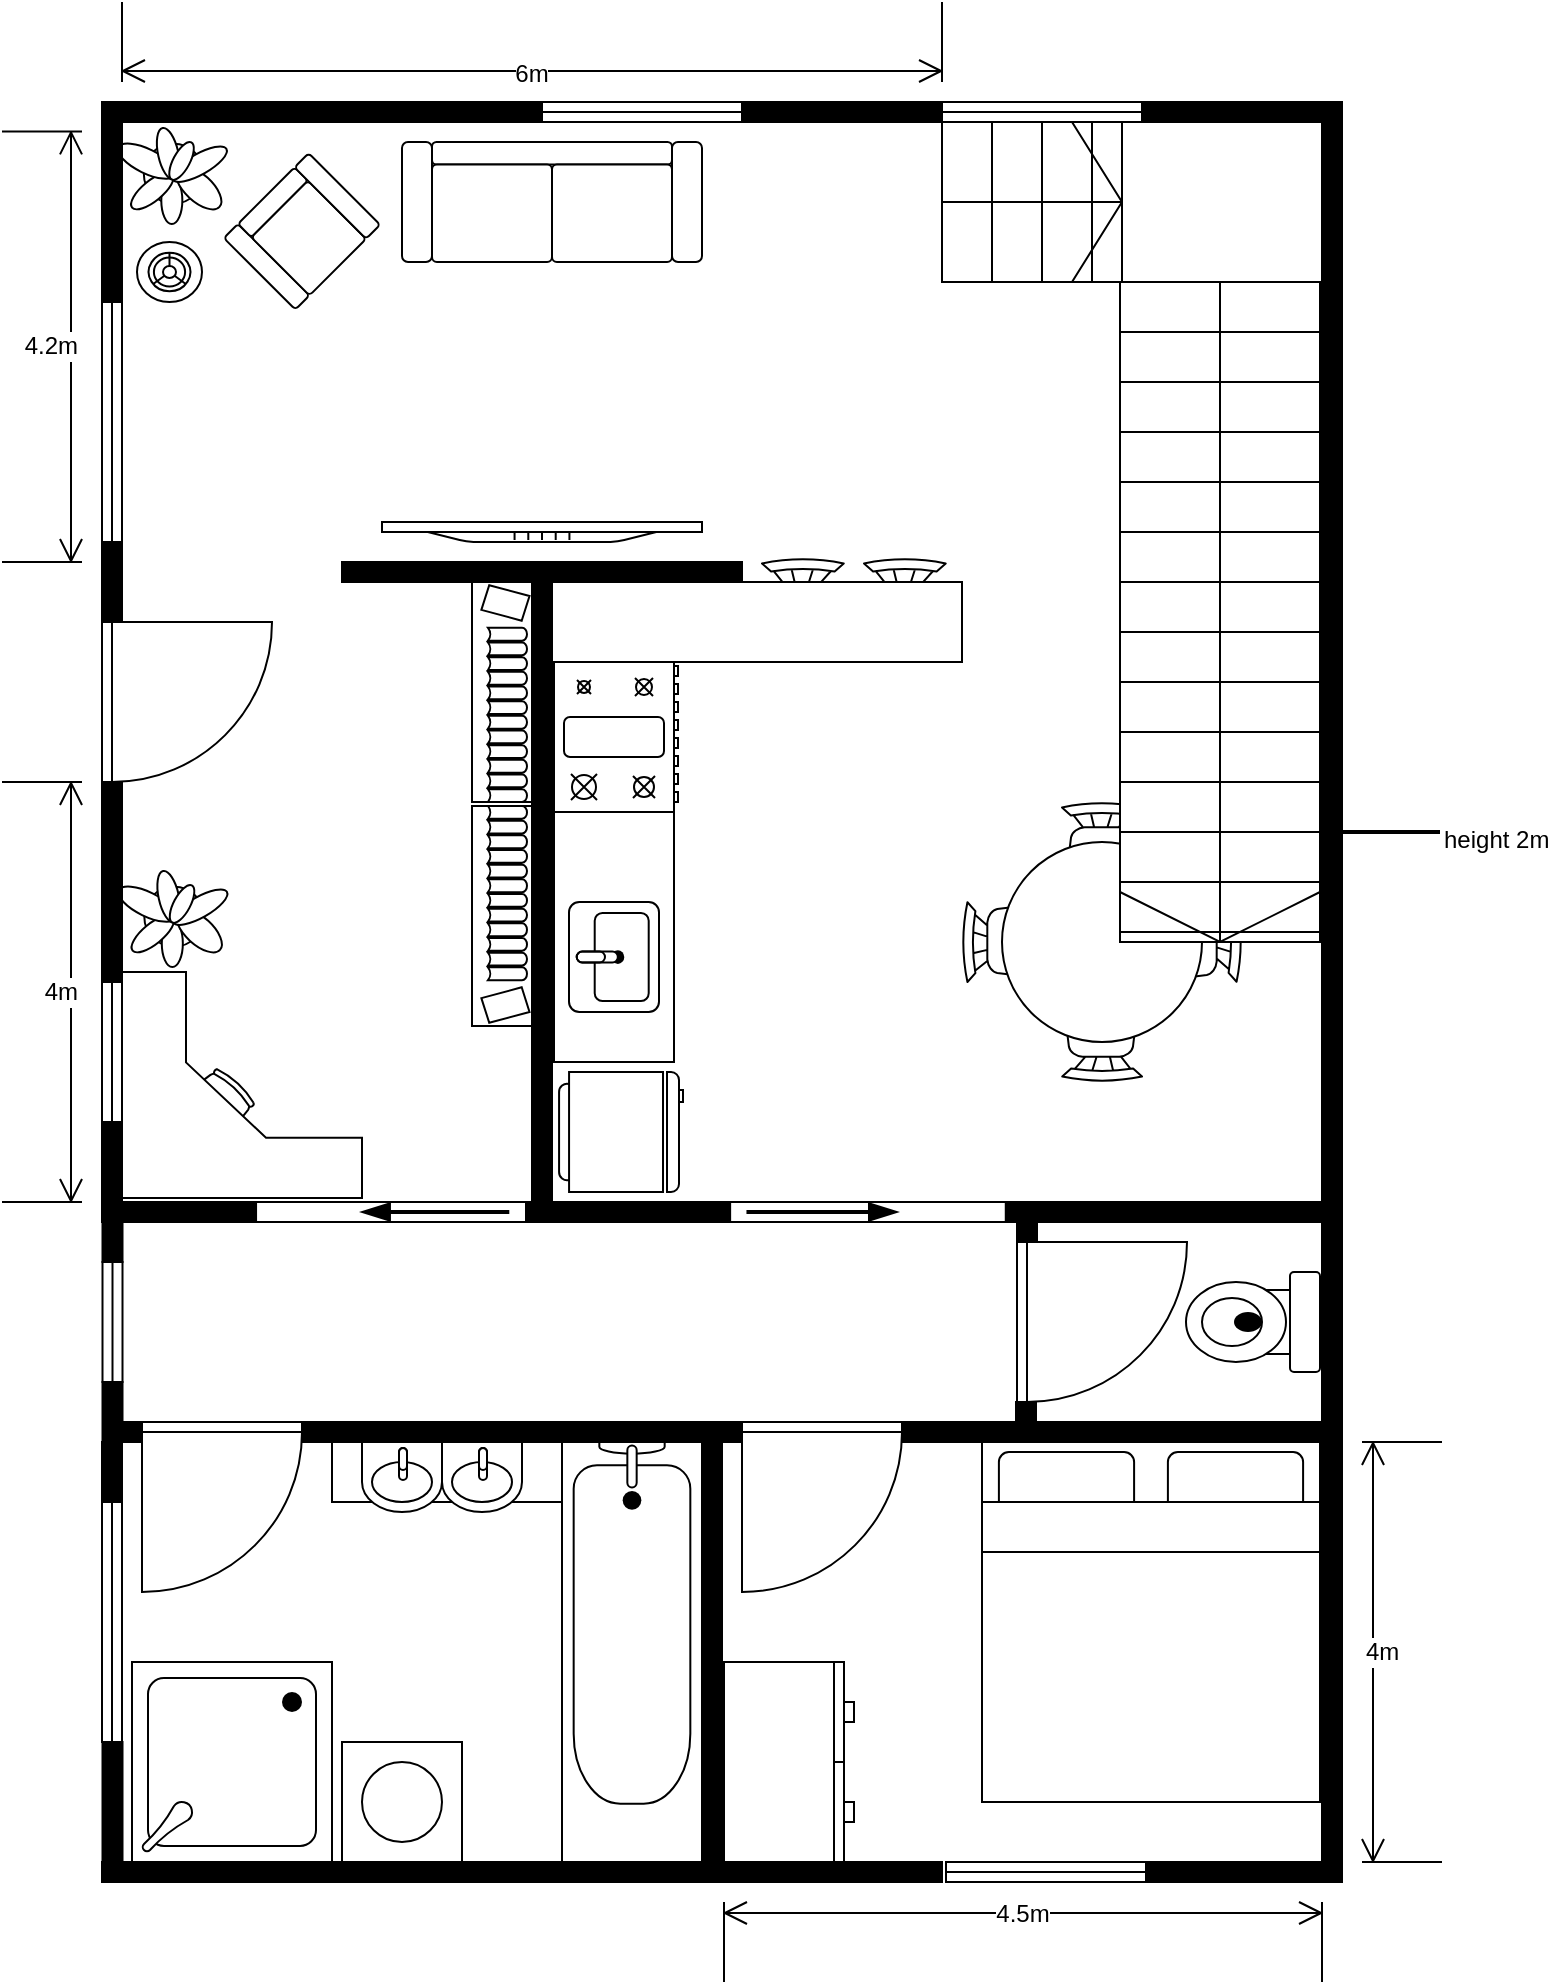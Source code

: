 <mxfile version="12.6.5" type="device" pages="2"><diagram id="qyhxYtYtRRXXpOeD1q0_" name="Ground floor"><mxGraphModel dx="1265" dy="912" grid="1" gridSize="10" guides="1" tooltips="1" connect="1" arrows="1" fold="1" page="1" pageScale="1" pageWidth="827" pageHeight="1169" math="0" shadow="0"><root><mxCell id="0"/><mxCell id="AyCxiQcVLSH7agfEguuE-4" value="Measurements" style="locked=1;" parent="0"/><mxCell id="AyCxiQcVLSH7agfEguuE-81" value="height 2m" style="line;strokeWidth=2;html=1;labelPosition=right;verticalLabelPosition=middle;align=left;verticalAlign=middle;" parent="AyCxiQcVLSH7agfEguuE-4" vertex="1"><mxGeometry x="679" y="420" width="50" height="10" as="geometry"/></mxCell><mxCell id="AyCxiQcVLSH7agfEguuE-82" value="4m" style="shape=dimension;direction=south;whiteSpace=wrap;html=1;align=left;points=[];verticalAlign=middle;labelBackgroundColor=#ffffff" parent="AyCxiQcVLSH7agfEguuE-4" vertex="1"><mxGeometry x="690" y="730" width="40" height="210" as="geometry"/></mxCell><mxCell id="AyCxiQcVLSH7agfEguuE-83" value="4.5m" style="shape=dimension;direction=west;whiteSpace=wrap;html=1;align=center;points=[];verticalAlign=top;spacingTop=-8;labelBackgroundColor=#ffffff" parent="AyCxiQcVLSH7agfEguuE-4" vertex="1"><mxGeometry x="371" y="960" width="299" height="40" as="geometry"/></mxCell><mxCell id="AyCxiQcVLSH7agfEguuE-86" value="6m" style="shape=dimension;whiteSpace=wrap;html=1;align=center;points=[];verticalAlign=bottom;spacingBottom=-5;labelBackgroundColor=#ffffff" parent="AyCxiQcVLSH7agfEguuE-4" vertex="1"><mxGeometry x="70" y="10" width="410" height="40" as="geometry"/></mxCell><mxCell id="AyCxiQcVLSH7agfEguuE-87" value="4m" style="shape=dimension;direction=north;whiteSpace=wrap;html=1;align=right;points=[];verticalAlign=middle;labelBackgroundColor=#ffffff" parent="AyCxiQcVLSH7agfEguuE-4" vertex="1"><mxGeometry x="10" y="400" width="40" height="210" as="geometry"/></mxCell><mxCell id="byIHblg3X62ZVO5PICl4-1" value="4.2m" style="shape=dimension;direction=north;whiteSpace=wrap;html=1;align=right;points=[];verticalAlign=middle;labelBackgroundColor=#ffffff" parent="AyCxiQcVLSH7agfEguuE-4" vertex="1"><mxGeometry x="10" y="74.69" width="40" height="215.31" as="geometry"/></mxCell><mxCell id="o0LjNzQRSniy0euYSm0m-1" value="Furniture" parent="0"/><mxCell id="-nZQS-TxnEeRG2IihbrI-33" value="" style="rounded=0;whiteSpace=wrap;html=1;" parent="o0LjNzQRSniy0euYSm0m-1" vertex="1"><mxGeometry x="175" y="730" width="115" height="30" as="geometry"/></mxCell><mxCell id="-nZQS-TxnEeRG2IihbrI-38" value="" style="verticalLabelPosition=bottom;html=1;verticalAlign=top;align=center;shape=mxgraph.floorplan.dresser;direction=north;" parent="o0LjNzQRSniy0euYSm0m-1" vertex="1"><mxGeometry x="371" y="840" width="65" height="100" as="geometry"/></mxCell><mxCell id="-nZQS-TxnEeRG2IihbrI-37" value="" style="verticalLabelPosition=bottom;html=1;verticalAlign=top;align=center;shape=mxgraph.floorplan.bed_double;" parent="o0LjNzQRSniy0euYSm0m-1" vertex="1"><mxGeometry x="500" y="730" width="169" height="180" as="geometry"/></mxCell><mxCell id="KjWhQibE322SEjcLBj2h-59" value="" style="verticalLabelPosition=bottom;html=1;verticalAlign=top;align=center;shape=mxgraph.floorplan.refrigerator;direction=north;" parent="o0LjNzQRSniy0euYSm0m-1" vertex="1"><mxGeometry x="288.5" y="545" width="62" height="60" as="geometry"/></mxCell><mxCell id="KjWhQibE322SEjcLBj2h-48" value="" style="verticalLabelPosition=bottom;html=1;verticalAlign=top;align=center;shape=mxgraph.floorplan.desk_corner;direction=north;" parent="o0LjNzQRSniy0euYSm0m-1" vertex="1"><mxGeometry x="70" y="495" width="120" height="113" as="geometry"/></mxCell><mxCell id="KjWhQibE322SEjcLBj2h-56" value="" style="verticalLabelPosition=bottom;html=1;verticalAlign=top;align=center;shape=mxgraph.floorplan.plant;" parent="o0LjNzQRSniy0euYSm0m-1" vertex="1"><mxGeometry x="70.25" y="441.5" width="47" height="51" as="geometry"/></mxCell><mxCell id="KjWhQibE322SEjcLBj2h-52" value="" style="verticalLabelPosition=bottom;html=1;verticalAlign=top;align=center;shape=mxgraph.floorplan.floor_lamp;" parent="o0LjNzQRSniy0euYSm0m-1" vertex="1"><mxGeometry x="77.5" y="130" width="32.5" height="30" as="geometry"/></mxCell><mxCell id="KjWhQibE322SEjcLBj2h-34" value="" style="verticalLabelPosition=bottom;html=1;verticalAlign=top;align=center;shape=mxgraph.floorplan.plant;" parent="o0LjNzQRSniy0euYSm0m-1" vertex="1"><mxGeometry x="70" y="70" width="47" height="51" as="geometry"/></mxCell><mxCell id="KjWhQibE322SEjcLBj2h-33" value="" style="verticalLabelPosition=bottom;html=1;verticalAlign=top;align=center;shape=mxgraph.floorplan.sofa;rotation=-45;" parent="o0LjNzQRSniy0euYSm0m-1" vertex="1"><mxGeometry x="130" y="99.39" width="60" height="50.61" as="geometry"/></mxCell><mxCell id="KjWhQibE322SEjcLBj2h-14" value="" style="verticalLabelPosition=bottom;html=1;verticalAlign=top;align=center;shape=mxgraph.floorplan.couch;" parent="o0LjNzQRSniy0euYSm0m-1" vertex="1"><mxGeometry x="210" y="80" width="150" height="60" as="geometry"/></mxCell><mxCell id="KjWhQibE322SEjcLBj2h-15" value="" style="verticalLabelPosition=bottom;html=1;verticalAlign=top;align=center;shape=mxgraph.floorplan.flat_tv;rotation=-180;" parent="o0LjNzQRSniy0euYSm0m-1" vertex="1"><mxGeometry x="200" y="270" width="160" height="10" as="geometry"/></mxCell><mxCell id="KjWhQibE322SEjcLBj2h-41" value="" style="verticalLabelPosition=bottom;html=1;verticalAlign=top;align=center;shape=mxgraph.floorplan.bookcase;rotation=-90;direction=east;" parent="o0LjNzQRSniy0euYSm0m-1" vertex="1"><mxGeometry x="205" y="340" width="110" height="30" as="geometry"/></mxCell><mxCell id="KjWhQibE322SEjcLBj2h-55" value="" style="verticalLabelPosition=bottom;html=1;verticalAlign=top;align=center;shape=mxgraph.floorplan.bookcase;rotation=-90;direction=east;flipV=0;flipH=1;" parent="o0LjNzQRSniy0euYSm0m-1" vertex="1"><mxGeometry x="205" y="452" width="110" height="30" as="geometry"/></mxCell><mxCell id="KjWhQibE322SEjcLBj2h-62" value="" style="verticalLabelPosition=bottom;html=1;verticalAlign=top;align=center;shape=mxgraph.floorplan.chair;" parent="o0LjNzQRSniy0euYSm0m-1" vertex="1"><mxGeometry x="390" y="288" width="41" height="52" as="geometry"/></mxCell><mxCell id="KjWhQibE322SEjcLBj2h-63" value="" style="verticalLabelPosition=bottom;html=1;verticalAlign=top;align=center;shape=mxgraph.floorplan.chair;" parent="o0LjNzQRSniy0euYSm0m-1" vertex="1"><mxGeometry x="441" y="288" width="41" height="52" as="geometry"/></mxCell><mxCell id="KjWhQibE322SEjcLBj2h-70" value="" style="group" parent="o0LjNzQRSniy0euYSm0m-1" vertex="1" connectable="0"><mxGeometry x="490" y="410" width="140" height="140" as="geometry"/></mxCell><mxCell id="KjWhQibE322SEjcLBj2h-65" value="" style="verticalLabelPosition=bottom;html=1;verticalAlign=top;align=center;shape=mxgraph.floorplan.chair;shadow=0;" parent="KjWhQibE322SEjcLBj2h-70" vertex="1"><mxGeometry x="50" width="40" height="52" as="geometry"/></mxCell><mxCell id="KjWhQibE322SEjcLBj2h-66" value="" style="verticalLabelPosition=bottom;html=1;verticalAlign=top;align=center;shape=mxgraph.floorplan.chair;shadow=0;direction=west;" parent="KjWhQibE322SEjcLBj2h-70" vertex="1"><mxGeometry x="50" y="88" width="40" height="52" as="geometry"/></mxCell><mxCell id="KjWhQibE322SEjcLBj2h-67" value="" style="verticalLabelPosition=bottom;html=1;verticalAlign=top;align=center;shape=mxgraph.floorplan.chair;shadow=0;direction=north;" parent="KjWhQibE322SEjcLBj2h-70" vertex="1"><mxGeometry y="50" width="52" height="40" as="geometry"/></mxCell><mxCell id="KjWhQibE322SEjcLBj2h-68" value="" style="verticalLabelPosition=bottom;html=1;verticalAlign=top;align=center;shape=mxgraph.floorplan.chair;shadow=0;direction=south" parent="KjWhQibE322SEjcLBj2h-70" vertex="1"><mxGeometry x="88" y="50" width="52" height="40" as="geometry"/></mxCell><mxCell id="KjWhQibE322SEjcLBj2h-69" value="" style="shape=ellipse;shadow=0;" parent="KjWhQibE322SEjcLBj2h-70" vertex="1"><mxGeometry x="20" y="20" width="100" height="100" as="geometry"/></mxCell><mxCell id="-nZQS-TxnEeRG2IihbrI-22" value="" style="group" parent="o0LjNzQRSniy0euYSm0m-1" vertex="1" connectable="0"><mxGeometry x="180" y="880" width="60" height="60" as="geometry"/></mxCell><mxCell id="-nZQS-TxnEeRG2IihbrI-20" value="" style="whiteSpace=wrap;html=1;aspect=fixed;" parent="-nZQS-TxnEeRG2IihbrI-22" vertex="1"><mxGeometry width="60" height="60" as="geometry"/></mxCell><mxCell id="-nZQS-TxnEeRG2IihbrI-21" value="" style="ellipse;whiteSpace=wrap;html=1;aspect=fixed;" parent="-nZQS-TxnEeRG2IihbrI-22" vertex="1"><mxGeometry x="10" y="10" width="40" height="40" as="geometry"/></mxCell><mxCell id="1" value="Built-in" style="locked=1;" parent="0"/><mxCell id="KjWhQibE322SEjcLBj2h-64" value="" style="rounded=0;whiteSpace=wrap;html=1;direction=south;" parent="1" vertex="1"><mxGeometry x="286" y="300" width="60" height="240" as="geometry"/></mxCell><mxCell id="KjWhQibE322SEjcLBj2h-7" value="" style="verticalLabelPosition=bottom;html=1;verticalAlign=top;align=center;shape=mxgraph.floorplan.wallCorner;fillColor=#000000;" parent="1" vertex="1"><mxGeometry x="60" y="60" width="220" height="100" as="geometry"/></mxCell><mxCell id="KjWhQibE322SEjcLBj2h-8" value="" style="verticalLabelPosition=bottom;html=1;verticalAlign=top;align=center;shape=mxgraph.floorplan.window;" parent="1" vertex="1"><mxGeometry x="280" y="60" width="100" height="10" as="geometry"/></mxCell><mxCell id="KjWhQibE322SEjcLBj2h-9" value="" style="verticalLabelPosition=bottom;html=1;verticalAlign=top;align=center;shape=mxgraph.floorplan.wall;fillColor=#000000;" parent="1" vertex="1"><mxGeometry x="380" y="60" width="100" height="10" as="geometry"/></mxCell><mxCell id="KjWhQibE322SEjcLBj2h-10" value="" style="verticalLabelPosition=bottom;html=1;verticalAlign=top;align=center;shape=mxgraph.floorplan.window;" parent="1" vertex="1"><mxGeometry x="480" y="60" width="100" height="10" as="geometry"/></mxCell><mxCell id="KjWhQibE322SEjcLBj2h-17" value="" style="verticalLabelPosition=bottom;html=1;verticalAlign=top;align=center;shape=mxgraph.floorplan.wall;fillColor=#000000;" parent="1" vertex="1"><mxGeometry x="180" y="290" width="200" height="10" as="geometry"/></mxCell><mxCell id="KjWhQibE322SEjcLBj2h-30" value="" style="verticalLabelPosition=bottom;html=1;verticalAlign=top;align=center;shape=mxgraph.floorplan.wall;fillColor=#000000;direction=south;" parent="1" vertex="1"><mxGeometry x="275" y="300" width="10" height="320" as="geometry"/></mxCell><mxCell id="KjWhQibE322SEjcLBj2h-35" value="" style="verticalLabelPosition=bottom;html=1;verticalAlign=top;align=center;shape=mxgraph.floorplan.window;direction=south;rotation=0;" parent="1" vertex="1"><mxGeometry x="60" y="160" width="10" height="120" as="geometry"/></mxCell><mxCell id="KjWhQibE322SEjcLBj2h-36" value="" style="verticalLabelPosition=bottom;html=1;verticalAlign=top;align=center;shape=mxgraph.floorplan.sink_2;rotation=-90;" parent="1" vertex="1"><mxGeometry x="288.5" y="465" width="55" height="45" as="geometry"/></mxCell><mxCell id="KjWhQibE322SEjcLBj2h-37" value="" style="verticalLabelPosition=bottom;html=1;verticalAlign=top;align=center;shape=mxgraph.floorplan.wall;fillColor=#000000;direction=south;" parent="1" vertex="1"><mxGeometry x="60" y="280" width="10" height="40" as="geometry"/></mxCell><mxCell id="KjWhQibE322SEjcLBj2h-39" value="" style="verticalLabelPosition=bottom;html=1;verticalAlign=top;align=center;shape=mxgraph.floorplan.doorRight;aspect=fixed;direction=north;" parent="1" vertex="1"><mxGeometry x="60" y="320" width="85" height="80" as="geometry"/></mxCell><mxCell id="KjWhQibE322SEjcLBj2h-47" value="" style="verticalLabelPosition=bottom;html=1;verticalAlign=top;align=center;shape=mxgraph.floorplan.wall;fillColor=#000000;" parent="1" vertex="1"><mxGeometry x="270" y="610" width="130" height="10" as="geometry"/></mxCell><mxCell id="KjWhQibE322SEjcLBj2h-49" value="" style="verticalLabelPosition=bottom;html=1;verticalAlign=top;align=center;shape=mxgraph.floorplan.wall;fillColor=#000000;direction=south;" parent="1" vertex="1"><mxGeometry x="60" y="400" width="10" height="100" as="geometry"/></mxCell><mxCell id="KjWhQibE322SEjcLBj2h-50" value="" style="verticalLabelPosition=bottom;html=1;verticalAlign=top;align=center;shape=mxgraph.floorplan.window;direction=south;" parent="1" vertex="1"><mxGeometry x="60" y="500" width="10" height="70" as="geometry"/></mxCell><mxCell id="KjWhQibE322SEjcLBj2h-51" value="" style="verticalLabelPosition=bottom;html=1;verticalAlign=top;align=center;shape=mxgraph.floorplan.wallCorner;fillColor=#000000;direction=north" parent="1" vertex="1"><mxGeometry x="60" y="570" width="130" height="50" as="geometry"/></mxCell><mxCell id="KjWhQibE322SEjcLBj2h-53" value="" style="verticalLabelPosition=bottom;html=1;verticalAlign=top;align=center;shape=mxgraph.floorplan.range_2;direction=north;" parent="1" vertex="1"><mxGeometry x="286" y="340" width="62" height="75" as="geometry"/></mxCell><mxCell id="KjWhQibE322SEjcLBj2h-61" value="" style="rounded=0;whiteSpace=wrap;html=1;" parent="1" vertex="1"><mxGeometry x="285" y="300" width="205" height="40" as="geometry"/></mxCell><mxCell id="KjWhQibE322SEjcLBj2h-71" value="" style="verticalLabelPosition=bottom;html=1;verticalAlign=top;align=center;shape=mxgraph.floorplan.wallCorner;fillColor=#000000;direction=south;" parent="1" vertex="1"><mxGeometry x="580" y="60" width="100" height="560" as="geometry"/></mxCell><mxCell id="KjWhQibE322SEjcLBj2h-81" value="" style="group" parent="1" vertex="1" connectable="0"><mxGeometry x="130" y="610" width="142" height="10" as="geometry"/></mxCell><mxCell id="KjWhQibE322SEjcLBj2h-72" value="" style="rounded=0;whiteSpace=wrap;html=1;" parent="KjWhQibE322SEjcLBj2h-81" vertex="1"><mxGeometry x="7.03" width="134.97" height="10" as="geometry"/></mxCell><mxCell id="KjWhQibE322SEjcLBj2h-80" value="" style="html=1;shadow=0;dashed=0;align=center;verticalAlign=middle;shape=mxgraph.arrows2.arrow;dy=0.8;dx=16;notch=0;fillColor=#000000;direction=west;strokeColor=none;" parent="KjWhQibE322SEjcLBj2h-81" vertex="1"><mxGeometry x="58.471" width="75.176" height="10" as="geometry"/></mxCell><mxCell id="-nZQS-TxnEeRG2IihbrI-5" value="" style="verticalLabelPosition=bottom;html=1;verticalAlign=top;align=center;shape=mxgraph.floorplan.wall;fillColor=#000000;direction=south;" parent="1" vertex="1"><mxGeometry x="60.25" y="620" width="10" height="20" as="geometry"/></mxCell><mxCell id="-nZQS-TxnEeRG2IihbrI-6" value="" style="verticalLabelPosition=bottom;html=1;verticalAlign=top;align=center;shape=mxgraph.floorplan.window;direction=south;" parent="1" vertex="1"><mxGeometry x="60.25" y="640" width="10" height="60" as="geometry"/></mxCell><mxCell id="-nZQS-TxnEeRG2IihbrI-7" value="" style="verticalLabelPosition=bottom;html=1;verticalAlign=top;align=center;shape=mxgraph.floorplan.wallCorner;fillColor=#000000;direction=north" parent="1" vertex="1"><mxGeometry x="60.25" y="700" width="19.75" height="30" as="geometry"/></mxCell><mxCell id="-nZQS-TxnEeRG2IihbrI-8" value="" style="verticalLabelPosition=bottom;html=1;verticalAlign=top;align=center;shape=mxgraph.floorplan.doorLeft;aspect=fixed;" parent="1" vertex="1"><mxGeometry x="80" y="720" width="80" height="85" as="geometry"/></mxCell><mxCell id="-nZQS-TxnEeRG2IihbrI-10" value="" style="verticalLabelPosition=bottom;html=1;verticalAlign=top;align=center;shape=mxgraph.floorplan.window;direction=south;" parent="1" vertex="1"><mxGeometry x="60" y="760" width="10" height="120" as="geometry"/></mxCell><mxCell id="-nZQS-TxnEeRG2IihbrI-11" value="" style="verticalLabelPosition=bottom;html=1;verticalAlign=top;align=center;shape=mxgraph.floorplan.wall;fillColor=#000000;" parent="1" vertex="1"><mxGeometry x="160" y="720" width="200" height="10" as="geometry"/></mxCell><mxCell id="-nZQS-TxnEeRG2IihbrI-14" value="" style="verticalLabelPosition=bottom;html=1;verticalAlign=top;align=center;shape=mxgraph.floorplan.toilet;direction=south;" parent="1" vertex="1"><mxGeometry x="602" y="645" width="67" height="50" as="geometry"/></mxCell><mxCell id="-nZQS-TxnEeRG2IihbrI-15" value="" style="verticalLabelPosition=bottom;html=1;verticalAlign=top;align=center;shape=mxgraph.floorplan.shower;direction=west;" parent="1" vertex="1"><mxGeometry x="75" y="840" width="100" height="100" as="geometry"/></mxCell><mxCell id="-nZQS-TxnEeRG2IihbrI-17" value="" style="verticalLabelPosition=bottom;html=1;verticalAlign=top;align=center;shape=mxgraph.floorplan.wallCorner;fillColor=#000000;direction=west" parent="1" vertex="1"><mxGeometry x="60" y="720" width="310" height="230" as="geometry"/></mxCell><mxCell id="-nZQS-TxnEeRG2IihbrI-18" value="" style="verticalLabelPosition=bottom;html=1;verticalAlign=top;align=center;shape=mxgraph.floorplan.wall;fillColor=#000000;direction=south;" parent="1" vertex="1"><mxGeometry x="60" y="730" width="10" height="30" as="geometry"/></mxCell><mxCell id="-nZQS-TxnEeRG2IihbrI-13" value="" style="verticalLabelPosition=bottom;html=1;verticalAlign=top;align=center;shape=mxgraph.floorplan.sink_1;direction=east;" parent="1" vertex="1"><mxGeometry x="190" y="730" width="40" height="35" as="geometry"/></mxCell><mxCell id="-nZQS-TxnEeRG2IihbrI-23" value="" style="verticalLabelPosition=bottom;html=1;verticalAlign=top;align=center;shape=mxgraph.floorplan.bathtub;direction=south;" parent="1" vertex="1"><mxGeometry x="290" y="730" width="70" height="210" as="geometry"/></mxCell><mxCell id="-nZQS-TxnEeRG2IihbrI-24" value="" style="verticalLabelPosition=bottom;html=1;verticalAlign=top;align=center;shape=mxgraph.floorplan.wallU;fillColor=#000000;direction=south;" parent="1" vertex="1"><mxGeometry x="510" y="610" width="170" height="120" as="geometry"/></mxCell><mxCell id="-nZQS-TxnEeRG2IihbrI-25" value="" style="group;rotation=-180;" parent="1" vertex="1" connectable="0"><mxGeometry x="371" y="610" width="145" height="10" as="geometry"/></mxCell><mxCell id="-nZQS-TxnEeRG2IihbrI-26" value="" style="rounded=0;whiteSpace=wrap;html=1;rotation=-180;" parent="-nZQS-TxnEeRG2IihbrI-25" vertex="1"><mxGeometry x="3.063" width="137.822" height="10" as="geometry"/></mxCell><mxCell id="-nZQS-TxnEeRG2IihbrI-27" value="" style="html=1;shadow=0;dashed=0;align=center;verticalAlign=middle;shape=mxgraph.arrows2.arrow;dy=0.8;dx=16;notch=0;fillColor=#000000;direction=west;strokeColor=none;rotation=-180;" parent="-nZQS-TxnEeRG2IihbrI-25" vertex="1"><mxGeometry x="11.232" width="76.765" height="10" as="geometry"/></mxCell><mxCell id="-nZQS-TxnEeRG2IihbrI-28" value="" style="verticalLabelPosition=bottom;html=1;verticalAlign=top;align=center;shape=mxgraph.floorplan.doorLeft;aspect=fixed;" parent="1" vertex="1"><mxGeometry x="380" y="720" width="80" height="85" as="geometry"/></mxCell><mxCell id="-nZQS-TxnEeRG2IihbrI-29" value="" style="verticalLabelPosition=bottom;html=1;verticalAlign=top;align=center;shape=mxgraph.floorplan.doorRight;aspect=fixed;direction=north;" parent="1" vertex="1"><mxGeometry x="517.5" y="630" width="85" height="80" as="geometry"/></mxCell><mxCell id="-nZQS-TxnEeRG2IihbrI-30" value="" style="verticalLabelPosition=bottom;html=1;verticalAlign=top;align=center;shape=mxgraph.floorplan.wall;fillColor=#000000;" parent="1" vertex="1"><mxGeometry x="371" y="720" width="9" height="10" as="geometry"/></mxCell><mxCell id="-nZQS-TxnEeRG2IihbrI-31" value="" style="verticalLabelPosition=bottom;html=1;verticalAlign=top;align=center;shape=mxgraph.floorplan.wall;fillColor=#000000;direction=south;" parent="1" vertex="1"><mxGeometry x="60.25" y="880" width="10" height="60" as="geometry"/></mxCell><mxCell id="-nZQS-TxnEeRG2IihbrI-32" value="" style="verticalLabelPosition=bottom;html=1;verticalAlign=top;align=center;shape=mxgraph.floorplan.sink_1;direction=east;" parent="1" vertex="1"><mxGeometry x="230" y="730" width="40" height="35" as="geometry"/></mxCell><mxCell id="-nZQS-TxnEeRG2IihbrI-34" value="" style="verticalLabelPosition=bottom;html=1;verticalAlign=top;align=center;shape=mxgraph.floorplan.wall;fillColor=#000000;direction=south;" parent="1" vertex="1"><mxGeometry x="517" y="710" width="10" height="10" as="geometry"/></mxCell><mxCell id="-nZQS-TxnEeRG2IihbrI-35" value="" style="verticalLabelPosition=bottom;html=1;verticalAlign=top;align=center;shape=mxgraph.floorplan.wall;fillColor=#000000;direction=south;" parent="1" vertex="1"><mxGeometry x="517.5" y="620" width="10" height="10" as="geometry"/></mxCell><mxCell id="-nZQS-TxnEeRG2IihbrI-36" value="" style="verticalLabelPosition=bottom;html=1;verticalAlign=top;align=center;shape=mxgraph.floorplan.wall;fillColor=#000000;direction=west;" parent="1" vertex="1"><mxGeometry x="460" y="720" width="50" height="10" as="geometry"/></mxCell><mxCell id="-nZQS-TxnEeRG2IihbrI-39" value="" style="verticalLabelPosition=bottom;html=1;verticalAlign=top;align=center;shape=mxgraph.floorplan.wallCorner;fillColor=#000000;direction=west" parent="1" vertex="1"><mxGeometry x="580" y="730" width="100" height="220" as="geometry"/></mxCell><mxCell id="-nZQS-TxnEeRG2IihbrI-40" value="" style="verticalLabelPosition=bottom;html=1;verticalAlign=top;align=center;shape=mxgraph.floorplan.window;" parent="1" vertex="1"><mxGeometry x="482" y="940" width="100" height="10" as="geometry"/></mxCell><mxCell id="-nZQS-TxnEeRG2IihbrI-41" value="" style="verticalLabelPosition=bottom;html=1;verticalAlign=top;align=center;shape=mxgraph.floorplan.wall;fillColor=#000000;" parent="1" vertex="1"><mxGeometry x="371" y="940" width="109" height="10" as="geometry"/></mxCell><UserObject label="" id="QBGExwbbMTHRX59lbD96-2"><mxCell style="group" parent="1" vertex="1" connectable="0"><mxGeometry x="480" y="70" width="190" height="410" as="geometry"/></mxCell></UserObject><UserObject label="" link="data:page/id,L6DmhmJMZRUGYAgaX4iw" id="KjWhQibE322SEjcLBj2h-12"><mxCell style="verticalLabelPosition=bottom;html=1;verticalAlign=top;align=center;shape=mxgraph.floorplan.stairs;direction=south;" parent="QBGExwbbMTHRX59lbD96-2" vertex="1"><mxGeometry x="89" y="80" width="100" height="330" as="geometry"/></mxCell></UserObject><UserObject label="" link="data:page/id,L6DmhmJMZRUGYAgaX4iw" id="KjWhQibE322SEjcLBj2h-13"><mxCell style="verticalLabelPosition=bottom;html=1;verticalAlign=top;align=center;shape=mxgraph.floorplan.stairs;" parent="QBGExwbbMTHRX59lbD96-2" vertex="1"><mxGeometry width="90" height="80" as="geometry"/></mxCell></UserObject><UserObject label="" link="data:page/id,L6DmhmJMZRUGYAgaX4iw" id="QBGExwbbMTHRX59lbD96-1"><mxCell style="rounded=0;whiteSpace=wrap;html=1;" parent="QBGExwbbMTHRX59lbD96-2" vertex="1"><mxGeometry x="90" width="100" height="80" as="geometry"/></mxCell></UserObject><mxCell id="mEpLzsvdR_5Z8KHISXHT-1" value="Room labels" parent="0" visible="0"/><mxCell id="rereKRKeb5dFF5RF-pH8-1" value="&lt;font style=&quot;font-size: 21px&quot;&gt;Kitchen&lt;/font&gt;" style="text;html=1;align=center;verticalAlign=middle;resizable=0;points=[];autosize=1;" vertex="1" parent="mEpLzsvdR_5Z8KHISXHT-1"><mxGeometry x="375" y="441" width="90" height="20" as="geometry"/></mxCell><mxCell id="rereKRKeb5dFF5RF-pH8-2" value="&lt;font style=&quot;font-size: 21px&quot;&gt;Living room&lt;/font&gt;" style="text;html=1;align=center;verticalAlign=middle;resizable=0;points=[];autosize=1;" vertex="1" parent="mEpLzsvdR_5Z8KHISXHT-1"><mxGeometry x="255" y="178" width="120" height="20" as="geometry"/></mxCell><mxCell id="rereKRKeb5dFF5RF-pH8-3" value="Bedroom" style="text;html=1;align=center;verticalAlign=middle;resizable=0;points=[];autosize=1;fontSize=21;" vertex="1" parent="mEpLzsvdR_5Z8KHISXHT-1"><mxGeometry x="459" y="824" width="100" height="30" as="geometry"/></mxCell><mxCell id="rereKRKeb5dFF5RF-pH8-4" value="Bathroom" style="text;html=1;align=center;verticalAlign=middle;resizable=0;points=[];autosize=1;fontSize=21;" vertex="1" parent="mEpLzsvdR_5Z8KHISXHT-1"><mxGeometry x="140" y="794" width="110" height="30" as="geometry"/></mxCell><mxCell id="rereKRKeb5dFF5RF-pH8-5" value="Home office" style="text;html=1;align=center;verticalAlign=middle;resizable=0;points=[];autosize=1;fontSize=21;" vertex="1" parent="mEpLzsvdR_5Z8KHISXHT-1"><mxGeometry x="100" y="500" width="130" height="30" as="geometry"/></mxCell></root></mxGraphModel></diagram><diagram id="L6DmhmJMZRUGYAgaX4iw" name="Rooftop terrace"><mxGraphModel dx="1265" dy="912" grid="1" gridSize="10" guides="1" tooltips="1" connect="1" arrows="1" fold="1" page="1" pageScale="1" pageWidth="827" pageHeight="1169" math="0" shadow="0"><root><mxCell id="_num-TM4DkaN7-5pKt---0"/><mxCell id="B0vF56c03_MXRbVo-RPQ-0" value="Measurements" style="locked=1;" parent="_num-TM4DkaN7-5pKt---0"/><mxCell id="B0vF56c03_MXRbVo-RPQ-59" value="2.1m" style="shape=dimension;direction=south;whiteSpace=wrap;html=1;align=left;points=[];verticalAlign=middle;labelBackgroundColor=#ffffff" parent="B0vF56c03_MXRbVo-RPQ-0" vertex="1"><mxGeometry x="687" y="70" width="40" height="200" as="geometry"/></mxCell><mxCell id="B0vF56c03_MXRbVo-RPQ-60" value="9m" style="shape=dimension;whiteSpace=wrap;html=1;align=center;points=[];verticalAlign=bottom;spacingBottom=-5;labelBackgroundColor=#ffffff" parent="B0vF56c03_MXRbVo-RPQ-0" vertex="1"><mxGeometry x="67" y="10" width="600" height="40" as="geometry"/></mxCell><mxCell id="6Jqd-5M16HsqfY-jvxke-0" value="5m" style="shape=dimension;direction=north;whiteSpace=wrap;html=1;align=right;points=[];verticalAlign=middle;labelBackgroundColor=#ffffff" parent="B0vF56c03_MXRbVo-RPQ-0" vertex="1"><mxGeometry x="10" y="70" width="40" height="300" as="geometry"/></mxCell><mxCell id="h5pAoFyVBPaNWS0zrwnu-1" value="5.4m" style="shape=dimension;direction=south;whiteSpace=wrap;html=1;align=left;points=[];verticalAlign=middle;labelBackgroundColor=#ffffff" parent="B0vF56c03_MXRbVo-RPQ-0" vertex="1"><mxGeometry x="687" y="620" width="40" height="320" as="geometry"/></mxCell><mxCell id="yWkI_k0By8u6H08YaFRC-5" value="Furniture" parent="_num-TM4DkaN7-5pKt---0"/><mxCell id="XAgoaoaqjAcB0TZrcAmx-38" value="" style="verticalLabelPosition=bottom;html=1;verticalAlign=top;align=center;shape=mxgraph.floorplan.bookcase;direction=north;" parent="yWkI_k0By8u6H08YaFRC-5" vertex="1"><mxGeometry x="67" y="70" width="30" height="130" as="geometry"/></mxCell><mxCell id="XAgoaoaqjAcB0TZrcAmx-40" value="" style="verticalLabelPosition=bottom;html=1;verticalAlign=top;align=center;shape=mxgraph.floorplan.plant;" parent="yWkI_k0By8u6H08YaFRC-5" vertex="1"><mxGeometry x="72" y="210" width="47" height="51" as="geometry"/></mxCell><mxCell id="XAgoaoaqjAcB0TZrcAmx-39" value="" style="verticalLabelPosition=bottom;html=1;verticalAlign=top;align=center;shape=mxgraph.floorplan.sofa;rotation=-45;" parent="yWkI_k0By8u6H08YaFRC-5" vertex="1"><mxGeometry x="117" y="120" width="59.39" height="50" as="geometry"/></mxCell><mxCell id="XAgoaoaqjAcB0TZrcAmx-37" value="" style="verticalLabelPosition=bottom;html=1;verticalAlign=top;align=center;shape=mxgraph.floorplan.bookcase;direction=west;" parent="yWkI_k0By8u6H08YaFRC-5" vertex="1"><mxGeometry x="117" y="70" width="130" height="30" as="geometry"/></mxCell><mxCell id="_num-TM4DkaN7-5pKt---90" value="" style="verticalLabelPosition=bottom;html=1;verticalAlign=top;align=center;shape=mxgraph.floorplan.dresser;direction=east;" parent="yWkI_k0By8u6H08YaFRC-5" vertex="1"><mxGeometry x="247" y="70" width="70" height="50" as="geometry"/></mxCell><mxCell id="_num-TM4DkaN7-5pKt---88" value="" style="verticalLabelPosition=bottom;html=1;verticalAlign=top;align=center;shape=mxgraph.floorplan.bed_double;direction=east;" parent="yWkI_k0By8u6H08YaFRC-5" vertex="1"><mxGeometry x="322.5" y="70" width="200" height="180" as="geometry"/></mxCell><mxCell id="_num-TM4DkaN7-5pKt---89" value="" style="verticalLabelPosition=bottom;html=1;verticalAlign=top;align=center;shape=mxgraph.floorplan.dresser;direction=east;" parent="yWkI_k0By8u6H08YaFRC-5" vertex="1"><mxGeometry x="527" y="70" width="70" height="50" as="geometry"/></mxCell><mxCell id="XAgoaoaqjAcB0TZrcAmx-32" value="" style="rounded=0;whiteSpace=wrap;html=1;direction=south;" parent="yWkI_k0By8u6H08YaFRC-5" vertex="1"><mxGeometry x="627" y="70" width="39" height="200" as="geometry"/></mxCell><mxCell id="XAgoaoaqjAcB0TZrcAmx-45" value="" style="rounded=0;whiteSpace=wrap;html=1;" parent="yWkI_k0By8u6H08YaFRC-5" vertex="1"><mxGeometry x="67.25" y="380" width="149.75" height="30" as="geometry"/></mxCell><mxCell id="XAgoaoaqjAcB0TZrcAmx-42" value="" style="rounded=0;whiteSpace=wrap;html=1;" parent="yWkI_k0By8u6H08YaFRC-5" vertex="1"><mxGeometry x="67.25" y="330" width="209.75" height="40" as="geometry"/></mxCell><mxCell id="XAgoaoaqjAcB0TZrcAmx-47" value="" style="verticalLabelPosition=bottom;html=1;verticalAlign=top;align=center;shape=mxgraph.floorplan.bookcase;direction=south;" parent="yWkI_k0By8u6H08YaFRC-5" vertex="1"><mxGeometry x="307" y="489" width="30" height="120" as="geometry"/></mxCell><mxCell id="yhICjaWgzo9nvPsRIjSI-0" value="" style="verticalLabelPosition=bottom;html=1;verticalAlign=top;align=center;shape=mxgraph.floorplan.chair;shadow=0;rotation=-45;" parent="yWkI_k0By8u6H08YaFRC-5" vertex="1"><mxGeometry x="158.63" y="723" width="40" height="52" as="geometry"/></mxCell><mxCell id="yhICjaWgzo9nvPsRIjSI-3" value="" style="verticalLabelPosition=bottom;html=1;verticalAlign=top;align=center;shape=mxgraph.floorplan.chair;shadow=0;direction=south;rotation=-45;" parent="yWkI_k0By8u6H08YaFRC-5" vertex="1"><mxGeometry x="198.63" y="720.87" width="75" height="40" as="geometry"/></mxCell><mxCell id="yhICjaWgzo9nvPsRIjSI-1" value="" style="verticalLabelPosition=bottom;html=1;verticalAlign=top;align=center;shape=mxgraph.floorplan.chair;shadow=0;direction=west;rotation=-45;" parent="yWkI_k0By8u6H08YaFRC-5" vertex="1"><mxGeometry x="215" y="775" width="40" height="52" as="geometry"/></mxCell><mxCell id="yhICjaWgzo9nvPsRIjSI-2" value="" style="verticalLabelPosition=bottom;html=1;verticalAlign=top;align=center;shape=mxgraph.floorplan.chair;shadow=0;direction=north;rotation=-45;" parent="yWkI_k0By8u6H08YaFRC-5" vertex="1"><mxGeometry x="140" y="791" width="52" height="40" as="geometry"/></mxCell><mxCell id="yhICjaWgzo9nvPsRIjSI-9" value="" style="verticalLabelPosition=bottom;html=1;verticalAlign=top;align=center;shape=mxgraph.floorplan.table;rotation=-45;" parent="yWkI_k0By8u6H08YaFRC-5" vertex="1"><mxGeometry x="150.07" y="741.19" width="106.62" height="70" as="geometry"/></mxCell><mxCell id="_num-TM4DkaN7-5pKt---1" value="Built-in" style="locked=1;" parent="_num-TM4DkaN7-5pKt---0"/><mxCell id="_num-TM4DkaN7-5pKt---12" value="" style="verticalLabelPosition=bottom;html=1;verticalAlign=top;align=center;shape=mxgraph.floorplan.wallCorner;fillColor=#000000;" parent="_num-TM4DkaN7-5pKt---1" vertex="1"><mxGeometry x="57" y="60" width="220" height="100" as="geometry"/></mxCell><mxCell id="_num-TM4DkaN7-5pKt---13" value="" style="verticalLabelPosition=bottom;html=1;verticalAlign=top;align=center;shape=mxgraph.floorplan.window;" parent="_num-TM4DkaN7-5pKt---1" vertex="1"><mxGeometry x="277" y="60" width="100" height="10" as="geometry"/></mxCell><mxCell id="_num-TM4DkaN7-5pKt---14" value="" style="verticalLabelPosition=bottom;html=1;verticalAlign=top;align=center;shape=mxgraph.floorplan.wall;fillColor=#000000;" parent="_num-TM4DkaN7-5pKt---1" vertex="1"><mxGeometry x="377" y="60" width="100" height="10" as="geometry"/></mxCell><mxCell id="_num-TM4DkaN7-5pKt---15" value="" style="verticalLabelPosition=bottom;html=1;verticalAlign=top;align=center;shape=mxgraph.floorplan.window;" parent="_num-TM4DkaN7-5pKt---1" vertex="1"><mxGeometry x="477" y="60" width="100" height="10" as="geometry"/></mxCell><UserObject label="" link="data:page/id,qyhxYtYtRRXXpOeD1q0_" id="_num-TM4DkaN7-5pKt---16"><mxCell style="verticalLabelPosition=bottom;html=1;verticalAlign=top;align=center;shape=mxgraph.floorplan.stairs;direction=north;" parent="_num-TM4DkaN7-5pKt---1" vertex="1"><mxGeometry x="566" y="280" width="100" height="200" as="geometry"/></mxCell></UserObject><mxCell id="_num-TM4DkaN7-5pKt---24" value="" style="verticalLabelPosition=bottom;html=1;verticalAlign=top;align=center;shape=mxgraph.floorplan.window;direction=south;rotation=0;" parent="_num-TM4DkaN7-5pKt---1" vertex="1"><mxGeometry x="57" y="160" width="10" height="120" as="geometry"/></mxCell><mxCell id="_num-TM4DkaN7-5pKt---26" value="" style="verticalLabelPosition=bottom;html=1;verticalAlign=top;align=center;shape=mxgraph.floorplan.wall;fillColor=#000000;direction=south;" parent="_num-TM4DkaN7-5pKt---1" vertex="1"><mxGeometry x="57" y="280" width="10" height="120" as="geometry"/></mxCell><mxCell id="_num-TM4DkaN7-5pKt---31" value="" style="verticalLabelPosition=bottom;html=1;verticalAlign=top;align=center;shape=mxgraph.floorplan.wall;fillColor=#000000;direction=south;" parent="_num-TM4DkaN7-5pKt---1" vertex="1"><mxGeometry x="57" y="400" width="10" height="100" as="geometry"/></mxCell><mxCell id="_num-TM4DkaN7-5pKt---32" value="" style="verticalLabelPosition=bottom;html=1;verticalAlign=top;align=center;shape=mxgraph.floorplan.window;direction=south;" parent="_num-TM4DkaN7-5pKt---1" vertex="1"><mxGeometry x="57" y="500" width="10" height="70" as="geometry"/></mxCell><mxCell id="_num-TM4DkaN7-5pKt---33" value="" style="verticalLabelPosition=bottom;html=1;verticalAlign=top;align=center;shape=mxgraph.floorplan.wallCorner;fillColor=#000000;direction=north" parent="_num-TM4DkaN7-5pKt---1" vertex="1"><mxGeometry x="57" y="570" width="300" height="50" as="geometry"/></mxCell><mxCell id="_num-TM4DkaN7-5pKt---40" value="" style="verticalLabelPosition=bottom;html=1;verticalAlign=top;align=center;shape=mxgraph.floorplan.wallCorner;fillColor=#000000;direction=south;" parent="_num-TM4DkaN7-5pKt---1" vertex="1"><mxGeometry x="577" y="60" width="100" height="560" as="geometry"/></mxCell><mxCell id="_num-TM4DkaN7-5pKt---86" value="" style="verticalLabelPosition=bottom;html=1;verticalAlign=top;align=center;shape=mxgraph.floorplan.wall;fillColor=#000000;" parent="_num-TM4DkaN7-5pKt---1" vertex="1"><mxGeometry x="567" y="270" width="100" height="10" as="geometry"/></mxCell><mxCell id="_num-TM4DkaN7-5pKt---93" value="" style="verticalLabelPosition=bottom;html=1;verticalAlign=top;align=center;shape=mxgraph.floorplan.doorDouble;aspect=fixed;direction=west;" parent="_num-TM4DkaN7-5pKt---1" vertex="1"><mxGeometry x="357" y="535" width="160" height="85" as="geometry"/></mxCell><mxCell id="_num-TM4DkaN7-5pKt---94" value="" style="verticalLabelPosition=bottom;html=1;verticalAlign=top;align=center;shape=mxgraph.floorplan.wallCorner;fillColor=#000000;direction=west" parent="_num-TM4DkaN7-5pKt---1" vertex="1"><mxGeometry x="547" y="270" width="20" height="110" as="geometry"/></mxCell><mxCell id="XAgoaoaqjAcB0TZrcAmx-7" value="" style="verticalLabelPosition=bottom;html=1;verticalAlign=top;align=center;shape=mxgraph.floorplan.toilet;direction=west;" parent="_num-TM4DkaN7-5pKt---1" vertex="1"><mxGeometry x="215" y="542" width="50" height="67" as="geometry"/></mxCell><mxCell id="XAgoaoaqjAcB0TZrcAmx-8" value="" style="verticalLabelPosition=bottom;html=1;verticalAlign=top;align=center;shape=mxgraph.floorplan.shower;direction=west;" parent="_num-TM4DkaN7-5pKt---1" vertex="1"><mxGeometry x="72" y="509" width="100" height="100" as="geometry"/></mxCell><mxCell id="XAgoaoaqjAcB0TZrcAmx-10" value="" style="verticalLabelPosition=bottom;html=1;verticalAlign=top;align=center;shape=mxgraph.floorplan.wall;fillColor=#000000;direction=south;" parent="_num-TM4DkaN7-5pKt---1" vertex="1"><mxGeometry x="297" y="470" width="10" height="141" as="geometry"/></mxCell><mxCell id="XAgoaoaqjAcB0TZrcAmx-16" value="" style="verticalLabelPosition=bottom;html=1;verticalAlign=top;align=center;shape=mxgraph.floorplan.doorLeft;aspect=fixed;direction=west;" parent="_num-TM4DkaN7-5pKt---1" vertex="1"><mxGeometry x="467" y="295" width="80" height="85" as="geometry"/></mxCell><mxCell id="XAgoaoaqjAcB0TZrcAmx-21" value="" style="verticalLabelPosition=bottom;html=1;verticalAlign=top;align=center;shape=mxgraph.floorplan.wall;fillColor=#000000;direction=south;" parent="_num-TM4DkaN7-5pKt---1" vertex="1"><mxGeometry x="297" y="380" width="10" height="10" as="geometry"/></mxCell><mxCell id="XAgoaoaqjAcB0TZrcAmx-23" value="" style="verticalLabelPosition=bottom;html=1;verticalAlign=top;align=center;shape=mxgraph.floorplan.wall;fillColor=#000000;direction=west;" parent="_num-TM4DkaN7-5pKt---1" vertex="1"><mxGeometry x="517" y="610" width="50" height="10" as="geometry"/></mxCell><mxCell id="XAgoaoaqjAcB0TZrcAmx-35" value="" style="verticalLabelPosition=bottom;html=1;verticalAlign=top;align=center;shape=mxgraph.floorplan.window;" parent="_num-TM4DkaN7-5pKt---1" vertex="1"><mxGeometry x="567" y="610" width="90" height="10" as="geometry"/></mxCell><mxCell id="XAgoaoaqjAcB0TZrcAmx-36" value="" style="verticalLabelPosition=bottom;html=1;verticalAlign=top;align=center;shape=mxgraph.floorplan.wall;fillColor=#000000;direction=west;" parent="_num-TM4DkaN7-5pKt---1" vertex="1"><mxGeometry x="657" y="610" width="20" height="10" as="geometry"/></mxCell><mxCell id="XAgoaoaqjAcB0TZrcAmx-41" value="" style="verticalLabelPosition=bottom;html=1;verticalAlign=top;align=center;shape=mxgraph.floorplan.wall;fillColor=#000000;" parent="_num-TM4DkaN7-5pKt---1" vertex="1"><mxGeometry x="67" y="370" width="400" height="10" as="geometry"/></mxCell><mxCell id="XAgoaoaqjAcB0TZrcAmx-43" value="" style="verticalLabelPosition=bottom;html=1;verticalAlign=top;align=center;shape=mxgraph.floorplan.sink_1;direction=east;" parent="_num-TM4DkaN7-5pKt---1" vertex="1"><mxGeometry x="82" y="380" width="40" height="35" as="geometry"/></mxCell><mxCell id="XAgoaoaqjAcB0TZrcAmx-44" value="" style="verticalLabelPosition=bottom;html=1;verticalAlign=top;align=center;shape=mxgraph.floorplan.sink_1;direction=east;" parent="_num-TM4DkaN7-5pKt---1" vertex="1"><mxGeometry x="139.39" y="380" width="40" height="35" as="geometry"/></mxCell><mxCell id="XAgoaoaqjAcB0TZrcAmx-46" value="" style="verticalLabelPosition=bottom;html=1;verticalAlign=top;align=center;shape=mxgraph.floorplan.doorLeft;aspect=fixed;direction=south;" parent="_num-TM4DkaN7-5pKt---1" vertex="1"><mxGeometry x="222" y="390" width="85" height="80" as="geometry"/></mxCell><mxCell id="XAgoaoaqjAcB0TZrcAmx-48" value="" style="verticalLabelPosition=bottom;html=1;verticalAlign=top;align=center;shape=mxgraph.floorplan.wallU;fillColor=#000000;direction=west;" parent="_num-TM4DkaN7-5pKt---1" vertex="1"><mxGeometry x="57" y="620" width="620" height="330" as="geometry"/></mxCell><mxCell id="XAgoaoaqjAcB0TZrcAmx-49" value="" style="verticalLabelPosition=bottom;html=1;verticalAlign=top;align=center;shape=mxgraph.floorplan.plant;" parent="_num-TM4DkaN7-5pKt---1" vertex="1"><mxGeometry x="58.5" y="620" width="47" height="51" as="geometry"/></mxCell><mxCell id="XAgoaoaqjAcB0TZrcAmx-50" value="" style="verticalLabelPosition=bottom;html=1;verticalAlign=top;align=center;shape=mxgraph.floorplan.plant;" parent="_num-TM4DkaN7-5pKt---1" vertex="1"><mxGeometry x="67" y="649" width="47" height="51" as="geometry"/></mxCell><mxCell id="XAgoaoaqjAcB0TZrcAmx-51" value="" style="verticalLabelPosition=bottom;html=1;verticalAlign=top;align=center;shape=mxgraph.floorplan.plant;" parent="_num-TM4DkaN7-5pKt---1" vertex="1"><mxGeometry x="50" y="680" width="47" height="51" as="geometry"/></mxCell><mxCell id="XAgoaoaqjAcB0TZrcAmx-52" value="" style="verticalLabelPosition=bottom;html=1;verticalAlign=top;align=center;shape=mxgraph.floorplan.plant;" parent="_num-TM4DkaN7-5pKt---1" vertex="1"><mxGeometry x="67.25" y="899" width="47" height="51" as="geometry"/></mxCell><mxCell id="XAgoaoaqjAcB0TZrcAmx-53" value="" style="verticalLabelPosition=bottom;html=1;verticalAlign=top;align=center;shape=mxgraph.floorplan.plant;" parent="_num-TM4DkaN7-5pKt---1" vertex="1"><mxGeometry x="105.5" y="890" width="47" height="51" as="geometry"/></mxCell><mxCell id="XAgoaoaqjAcB0TZrcAmx-54" value="" style="verticalLabelPosition=bottom;html=1;verticalAlign=top;align=center;shape=mxgraph.floorplan.plant;" parent="_num-TM4DkaN7-5pKt---1" vertex="1"><mxGeometry x="143.5" y="901" width="47" height="51" as="geometry"/></mxCell><mxCell id="XAgoaoaqjAcB0TZrcAmx-55" value="" style="verticalLabelPosition=bottom;html=1;verticalAlign=top;align=center;shape=mxgraph.floorplan.plant;" parent="_num-TM4DkaN7-5pKt---1" vertex="1"><mxGeometry x="627" y="890" width="47" height="51" as="geometry"/></mxCell><mxCell id="XAgoaoaqjAcB0TZrcAmx-56" value="" style="verticalLabelPosition=bottom;html=1;verticalAlign=top;align=center;shape=mxgraph.floorplan.plant;" parent="_num-TM4DkaN7-5pKt---1" vertex="1"><mxGeometry x="620" y="861" width="47" height="51" as="geometry"/></mxCell><mxCell id="XAgoaoaqjAcB0TZrcAmx-57" value="" style="verticalLabelPosition=bottom;html=1;verticalAlign=top;align=center;shape=mxgraph.floorplan.plant;" parent="_num-TM4DkaN7-5pKt---1" vertex="1"><mxGeometry x="630" y="830" width="47" height="51" as="geometry"/></mxCell><mxCell id="XAgoaoaqjAcB0TZrcAmx-58" value="" style="verticalLabelPosition=bottom;html=1;verticalAlign=top;align=center;shape=mxgraph.floorplan.plant;" parent="_num-TM4DkaN7-5pKt---1" vertex="1"><mxGeometry x="627" y="620" width="47" height="51" as="geometry"/></mxCell><mxCell id="XAgoaoaqjAcB0TZrcAmx-59" value="" style="verticalLabelPosition=bottom;html=1;verticalAlign=top;align=center;shape=mxgraph.floorplan.plant;" parent="_num-TM4DkaN7-5pKt---1" vertex="1"><mxGeometry x="588.5" y="625" width="47" height="51" as="geometry"/></mxCell><mxCell id="XAgoaoaqjAcB0TZrcAmx-60" value="" style="verticalLabelPosition=bottom;html=1;verticalAlign=top;align=center;shape=mxgraph.floorplan.plant;" parent="_num-TM4DkaN7-5pKt---1" vertex="1"><mxGeometry x="105.5" y="620" width="47" height="51" as="geometry"/></mxCell><mxCell id="yhICjaWgzo9nvPsRIjSI-6" value="" style="verticalLabelPosition=bottom;html=1;verticalAlign=top;align=center;shape=mxgraph.floorplan.plant;" parent="_num-TM4DkaN7-5pKt---1" vertex="1"><mxGeometry x="588.5" y="901" width="47" height="51" as="geometry"/></mxCell><mxCell id="yhICjaWgzo9nvPsRIjSI-7" value="" style="verticalLabelPosition=bottom;html=1;verticalAlign=top;align=center;shape=mxgraph.floorplan.plant;" parent="_num-TM4DkaN7-5pKt---1" vertex="1"><mxGeometry x="550" y="890" width="47" height="51" as="geometry"/></mxCell><mxCell id="yhICjaWgzo9nvPsRIjSI-8" value="" style="verticalLabelPosition=bottom;html=1;verticalAlign=top;align=center;shape=mxgraph.floorplan.plant;" parent="_num-TM4DkaN7-5pKt---1" vertex="1"><mxGeometry x="630" y="650" width="47" height="51" as="geometry"/></mxCell><mxCell id="z4j9yy8iYeQMf0QAc-G5-0" value="Room labels" parent="_num-TM4DkaN7-5pKt---0" visible="0"/><mxCell id="z4j9yy8iYeQMf0QAc-G5-1" value="&lt;font style=&quot;font-size: 21px&quot;&gt;Master bedroom&lt;/font&gt;" style="text;html=1;align=center;verticalAlign=middle;resizable=0;points=[];autosize=1;" vertex="1" parent="z4j9yy8iYeQMf0QAc-G5-0"><mxGeometry x="250" y="210" width="170" height="20" as="geometry"/></mxCell><mxCell id="z4j9yy8iYeQMf0QAc-G5-2" value="&lt;font style=&quot;font-size: 21px&quot;&gt;Bathroom&lt;/font&gt;" style="text;html=1;align=center;verticalAlign=middle;resizable=0;points=[];autosize=1;" vertex="1" parent="z4j9yy8iYeQMf0QAc-G5-0"><mxGeometry x="120" y="468" width="110" height="20" as="geometry"/></mxCell><mxCell id="z4j9yy8iYeQMf0QAc-G5-3" value="&lt;font style=&quot;font-size: 21px&quot;&gt;Rooftop terrace&lt;/font&gt;" style="text;html=1;align=center;verticalAlign=middle;resizable=0;points=[];autosize=1;" vertex="1" parent="z4j9yy8iYeQMf0QAc-G5-0"><mxGeometry x="280" y="780" width="160" height="20" as="geometry"/></mxCell></root></mxGraphModel></diagram></mxfile>